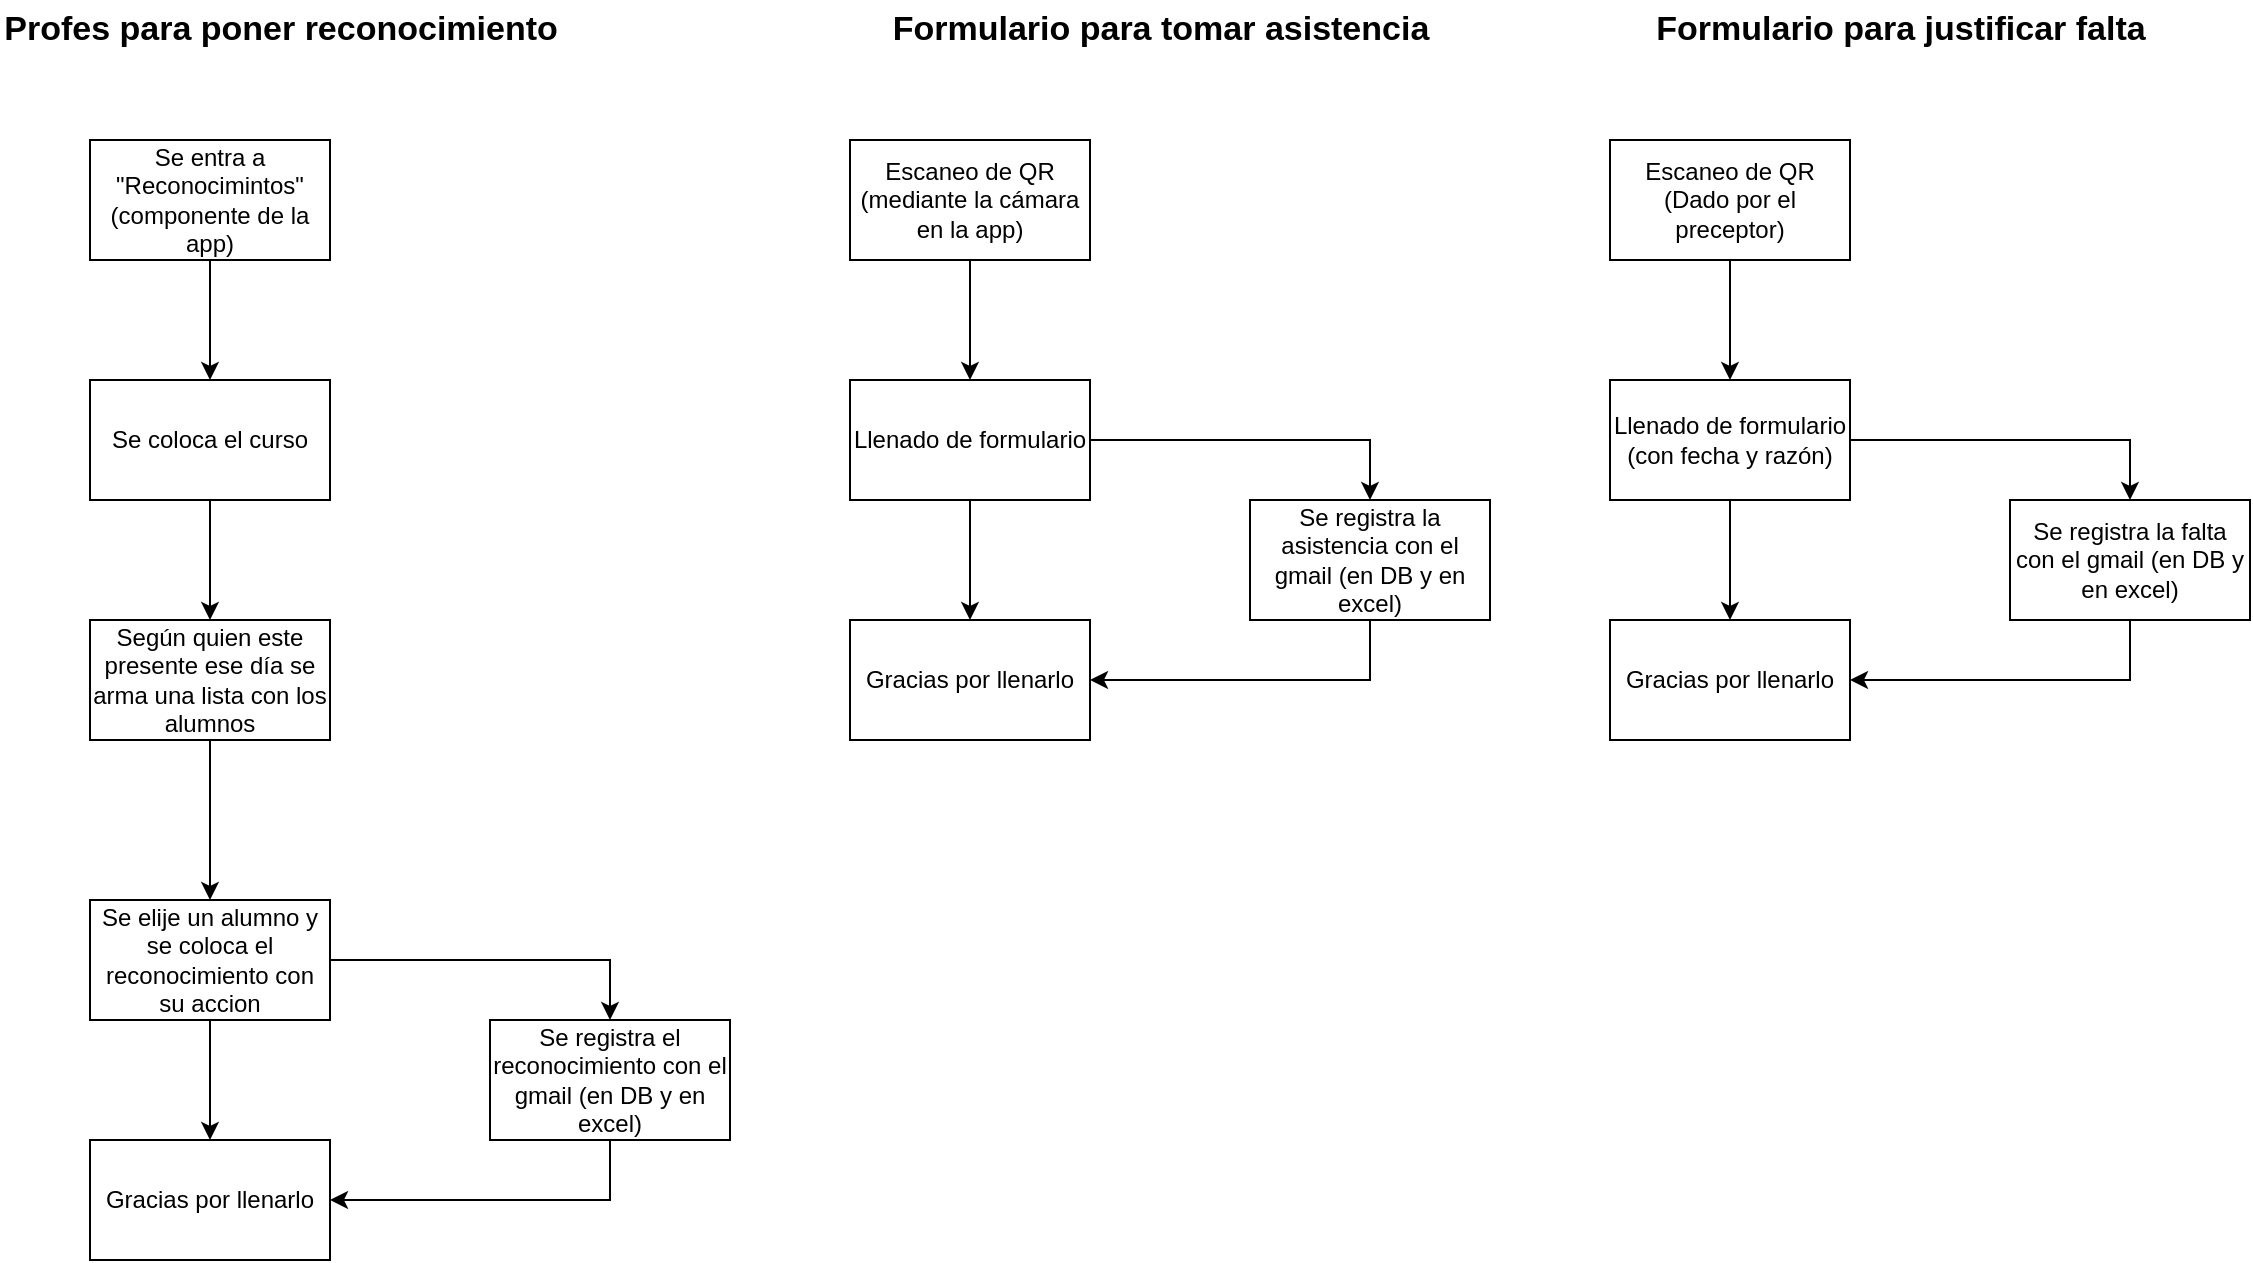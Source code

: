 <mxfile version="28.2.7">
  <diagram name="Página-1" id="Uo290sXAWz3o0mESr4db">
    <mxGraphModel dx="1507" dy="661" grid="1" gridSize="10" guides="1" tooltips="1" connect="1" arrows="1" fold="1" page="0" pageScale="1" pageWidth="827" pageHeight="1169" math="0" shadow="0">
      <root>
        <mxCell id="0" />
        <mxCell id="1" parent="0" />
        <mxCell id="1t6wPVBJR-NHLLcAFa9r-2" style="edgeStyle=orthogonalEdgeStyle;rounded=0;orthogonalLoop=1;jettySize=auto;html=1;" parent="1" source="1t6wPVBJR-NHLLcAFa9r-1" target="1t6wPVBJR-NHLLcAFa9r-3" edge="1">
          <mxGeometry relative="1" as="geometry">
            <mxPoint x="560" y="250" as="targetPoint" />
          </mxGeometry>
        </mxCell>
        <mxCell id="1t6wPVBJR-NHLLcAFa9r-1" value="Escaneo de QR&lt;div&gt;(mediante la cámara en la app)&lt;/div&gt;" style="rounded=0;whiteSpace=wrap;html=1;" parent="1" vertex="1">
          <mxGeometry x="500" y="100" width="120" height="60" as="geometry" />
        </mxCell>
        <mxCell id="1t6wPVBJR-NHLLcAFa9r-5" value="" style="edgeStyle=orthogonalEdgeStyle;rounded=0;orthogonalLoop=1;jettySize=auto;html=1;" parent="1" source="1t6wPVBJR-NHLLcAFa9r-3" target="1t6wPVBJR-NHLLcAFa9r-4" edge="1">
          <mxGeometry relative="1" as="geometry" />
        </mxCell>
        <mxCell id="1t6wPVBJR-NHLLcAFa9r-7" value="" style="edgeStyle=orthogonalEdgeStyle;rounded=0;orthogonalLoop=1;jettySize=auto;html=1;entryX=0.5;entryY=0;entryDx=0;entryDy=0;" parent="1" source="1t6wPVBJR-NHLLcAFa9r-3" target="1t6wPVBJR-NHLLcAFa9r-6" edge="1">
          <mxGeometry relative="1" as="geometry" />
        </mxCell>
        <mxCell id="1t6wPVBJR-NHLLcAFa9r-3" value="Llenado de formulario" style="rounded=0;whiteSpace=wrap;html=1;" parent="1" vertex="1">
          <mxGeometry x="500" y="220" width="120" height="60" as="geometry" />
        </mxCell>
        <mxCell id="1t6wPVBJR-NHLLcAFa9r-4" value="Gracias por llenarlo" style="rounded=0;whiteSpace=wrap;html=1;" parent="1" vertex="1">
          <mxGeometry x="500" y="340" width="120" height="60" as="geometry" />
        </mxCell>
        <mxCell id="1t6wPVBJR-NHLLcAFa9r-9" style="edgeStyle=orthogonalEdgeStyle;rounded=0;orthogonalLoop=1;jettySize=auto;html=1;entryX=1;entryY=0.5;entryDx=0;entryDy=0;" parent="1" source="1t6wPVBJR-NHLLcAFa9r-6" target="1t6wPVBJR-NHLLcAFa9r-4" edge="1">
          <mxGeometry relative="1" as="geometry">
            <Array as="points">
              <mxPoint x="760" y="370" />
            </Array>
          </mxGeometry>
        </mxCell>
        <mxCell id="1t6wPVBJR-NHLLcAFa9r-6" value="Se registra la asistencia con el gmail (en DB y en excel)" style="whiteSpace=wrap;html=1;rounded=0;" parent="1" vertex="1">
          <mxGeometry x="700" y="280" width="120" height="60" as="geometry" />
        </mxCell>
        <mxCell id="1t6wPVBJR-NHLLcAFa9r-10" value="Formulario para tomar asistencia" style="text;html=1;align=center;verticalAlign=middle;resizable=0;points=[];autosize=1;strokeColor=none;fillColor=none;fontSize=17;fontStyle=1" parent="1" vertex="1">
          <mxGeometry x="520" y="30" width="270" height="30" as="geometry" />
        </mxCell>
        <mxCell id="1t6wPVBJR-NHLLcAFa9r-11" value="Profes para poner reconocimiento" style="text;html=1;align=center;verticalAlign=middle;resizable=0;points=[];autosize=1;strokeColor=none;fillColor=none;fontSize=17;fontStyle=1" parent="1" vertex="1">
          <mxGeometry x="75" y="30" width="280" height="30" as="geometry" />
        </mxCell>
        <mxCell id="1t6wPVBJR-NHLLcAFa9r-12" style="edgeStyle=orthogonalEdgeStyle;rounded=0;orthogonalLoop=1;jettySize=auto;html=1;" parent="1" source="1t6wPVBJR-NHLLcAFa9r-13" target="1t6wPVBJR-NHLLcAFa9r-16" edge="1">
          <mxGeometry relative="1" as="geometry">
            <mxPoint x="180" y="250" as="targetPoint" />
          </mxGeometry>
        </mxCell>
        <mxCell id="1t6wPVBJR-NHLLcAFa9r-13" value="Se entra a &quot;Reconocimintos&quot;&lt;div&gt;(componente de la app)&lt;/div&gt;" style="rounded=0;whiteSpace=wrap;html=1;" parent="1" vertex="1">
          <mxGeometry x="120" y="100" width="120" height="60" as="geometry" />
        </mxCell>
        <mxCell id="1t6wPVBJR-NHLLcAFa9r-14" value="" style="edgeStyle=orthogonalEdgeStyle;rounded=0;orthogonalLoop=1;jettySize=auto;html=1;" parent="1" source="1t6wPVBJR-NHLLcAFa9r-16" target="1t6wPVBJR-NHLLcAFa9r-17" edge="1">
          <mxGeometry relative="1" as="geometry" />
        </mxCell>
        <mxCell id="1t6wPVBJR-NHLLcAFa9r-16" value="Se coloca el curso" style="rounded=0;whiteSpace=wrap;html=1;" parent="1" vertex="1">
          <mxGeometry x="120" y="220" width="120" height="60" as="geometry" />
        </mxCell>
        <mxCell id="1t6wPVBJR-NHLLcAFa9r-20" value="" style="edgeStyle=orthogonalEdgeStyle;rounded=0;orthogonalLoop=1;jettySize=auto;html=1;" parent="1" source="1t6wPVBJR-NHLLcAFa9r-17" target="1t6wPVBJR-NHLLcAFa9r-19" edge="1">
          <mxGeometry relative="1" as="geometry" />
        </mxCell>
        <mxCell id="1t6wPVBJR-NHLLcAFa9r-17" value="Según quien este presente ese día se arma una lista con los alumnos" style="rounded=0;whiteSpace=wrap;html=1;" parent="1" vertex="1">
          <mxGeometry x="120" y="340" width="120" height="60" as="geometry" />
        </mxCell>
        <mxCell id="1t6wPVBJR-NHLLcAFa9r-26" style="edgeStyle=orthogonalEdgeStyle;rounded=0;orthogonalLoop=1;jettySize=auto;html=1;exitX=1;exitY=0.5;exitDx=0;exitDy=0;entryX=0.5;entryY=0;entryDx=0;entryDy=0;" parent="1" source="1t6wPVBJR-NHLLcAFa9r-19" target="1t6wPVBJR-NHLLcAFa9r-25" edge="1">
          <mxGeometry relative="1" as="geometry" />
        </mxCell>
        <mxCell id="1t6wPVBJR-NHLLcAFa9r-19" value="Se elije un alumno y se coloca el reconocimiento con su accion" style="whiteSpace=wrap;html=1;rounded=0;" parent="1" vertex="1">
          <mxGeometry x="120" y="480" width="120" height="60" as="geometry" />
        </mxCell>
        <mxCell id="1t6wPVBJR-NHLLcAFa9r-23" value="" style="edgeStyle=orthogonalEdgeStyle;rounded=0;orthogonalLoop=1;jettySize=auto;html=1;" parent="1" edge="1">
          <mxGeometry relative="1" as="geometry">
            <mxPoint x="180" y="540" as="sourcePoint" />
            <mxPoint x="180" y="600" as="targetPoint" />
          </mxGeometry>
        </mxCell>
        <mxCell id="1t6wPVBJR-NHLLcAFa9r-24" style="edgeStyle=orthogonalEdgeStyle;rounded=0;orthogonalLoop=1;jettySize=auto;html=1;entryX=1;entryY=0.5;entryDx=0;entryDy=0;" parent="1" source="1t6wPVBJR-NHLLcAFa9r-25" edge="1">
          <mxGeometry relative="1" as="geometry">
            <mxPoint x="240" y="630" as="targetPoint" />
            <Array as="points">
              <mxPoint x="380" y="630" />
            </Array>
          </mxGeometry>
        </mxCell>
        <mxCell id="1t6wPVBJR-NHLLcAFa9r-25" value="Se registra el reconocimiento con el gmail (en DB y en excel)" style="whiteSpace=wrap;html=1;rounded=0;" parent="1" vertex="1">
          <mxGeometry x="320" y="540" width="120" height="60" as="geometry" />
        </mxCell>
        <mxCell id="1t6wPVBJR-NHLLcAFa9r-27" value="Gracias por llenarlo" style="rounded=0;whiteSpace=wrap;html=1;" parent="1" vertex="1">
          <mxGeometry x="120" y="600" width="120" height="60" as="geometry" />
        </mxCell>
        <mxCell id="1t6wPVBJR-NHLLcAFa9r-28" value="Formulario para justificar falta" style="text;html=1;align=center;verticalAlign=middle;resizable=0;points=[];autosize=1;strokeColor=none;fillColor=none;fontSize=17;fontStyle=1" parent="1" vertex="1">
          <mxGeometry x="900" y="30" width="250" height="30" as="geometry" />
        </mxCell>
        <mxCell id="1t6wPVBJR-NHLLcAFa9r-29" style="edgeStyle=orthogonalEdgeStyle;rounded=0;orthogonalLoop=1;jettySize=auto;html=1;" parent="1" source="1t6wPVBJR-NHLLcAFa9r-30" target="1t6wPVBJR-NHLLcAFa9r-33" edge="1">
          <mxGeometry relative="1" as="geometry">
            <mxPoint x="940" y="250" as="targetPoint" />
          </mxGeometry>
        </mxCell>
        <mxCell id="1t6wPVBJR-NHLLcAFa9r-30" value="Escaneo de QR&lt;div&gt;(Dado por el preceptor)&lt;/div&gt;" style="rounded=0;whiteSpace=wrap;html=1;" parent="1" vertex="1">
          <mxGeometry x="880" y="100" width="120" height="60" as="geometry" />
        </mxCell>
        <mxCell id="1t6wPVBJR-NHLLcAFa9r-31" value="" style="edgeStyle=orthogonalEdgeStyle;rounded=0;orthogonalLoop=1;jettySize=auto;html=1;" parent="1" source="1t6wPVBJR-NHLLcAFa9r-33" target="1t6wPVBJR-NHLLcAFa9r-34" edge="1">
          <mxGeometry relative="1" as="geometry" />
        </mxCell>
        <mxCell id="1t6wPVBJR-NHLLcAFa9r-32" value="" style="edgeStyle=orthogonalEdgeStyle;rounded=0;orthogonalLoop=1;jettySize=auto;html=1;entryX=0.5;entryY=0;entryDx=0;entryDy=0;" parent="1" source="1t6wPVBJR-NHLLcAFa9r-33" target="1t6wPVBJR-NHLLcAFa9r-36" edge="1">
          <mxGeometry relative="1" as="geometry" />
        </mxCell>
        <mxCell id="1t6wPVBJR-NHLLcAFa9r-33" value="Llenado de formulario&lt;div&gt;(con fecha y razón&lt;span style=&quot;background-color: transparent; color: light-dark(rgb(0, 0, 0), rgb(255, 255, 255));&quot;&gt;)&lt;/span&gt;&lt;/div&gt;" style="rounded=0;whiteSpace=wrap;html=1;" parent="1" vertex="1">
          <mxGeometry x="880" y="220" width="120" height="60" as="geometry" />
        </mxCell>
        <mxCell id="1t6wPVBJR-NHLLcAFa9r-34" value="Gracias por llenarlo" style="rounded=0;whiteSpace=wrap;html=1;" parent="1" vertex="1">
          <mxGeometry x="880" y="340" width="120" height="60" as="geometry" />
        </mxCell>
        <mxCell id="1t6wPVBJR-NHLLcAFa9r-35" style="edgeStyle=orthogonalEdgeStyle;rounded=0;orthogonalLoop=1;jettySize=auto;html=1;entryX=1;entryY=0.5;entryDx=0;entryDy=0;" parent="1" source="1t6wPVBJR-NHLLcAFa9r-36" target="1t6wPVBJR-NHLLcAFa9r-34" edge="1">
          <mxGeometry relative="1" as="geometry">
            <Array as="points">
              <mxPoint x="1140" y="370" />
            </Array>
          </mxGeometry>
        </mxCell>
        <mxCell id="1t6wPVBJR-NHLLcAFa9r-36" value="Se registra la falta con el gmail (en DB y en excel)" style="whiteSpace=wrap;html=1;rounded=0;" parent="1" vertex="1">
          <mxGeometry x="1080" y="280" width="120" height="60" as="geometry" />
        </mxCell>
      </root>
    </mxGraphModel>
  </diagram>
</mxfile>
